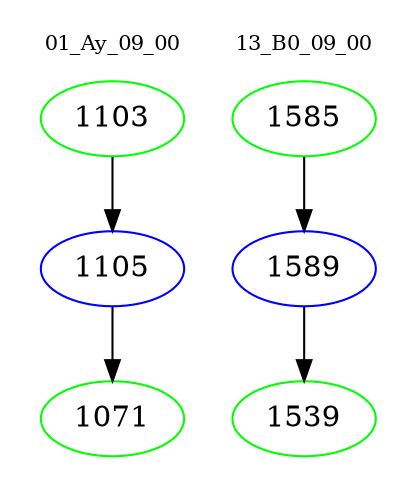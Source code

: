 digraph{
subgraph cluster_0 {
color = white
label = "01_Ay_09_00";
fontsize=10;
T0_1103 [label="1103", color="green"]
T0_1103 -> T0_1105 [color="black"]
T0_1105 [label="1105", color="blue"]
T0_1105 -> T0_1071 [color="black"]
T0_1071 [label="1071", color="green"]
}
subgraph cluster_1 {
color = white
label = "13_B0_09_00";
fontsize=10;
T1_1585 [label="1585", color="green"]
T1_1585 -> T1_1589 [color="black"]
T1_1589 [label="1589", color="blue"]
T1_1589 -> T1_1539 [color="black"]
T1_1539 [label="1539", color="green"]
}
}
